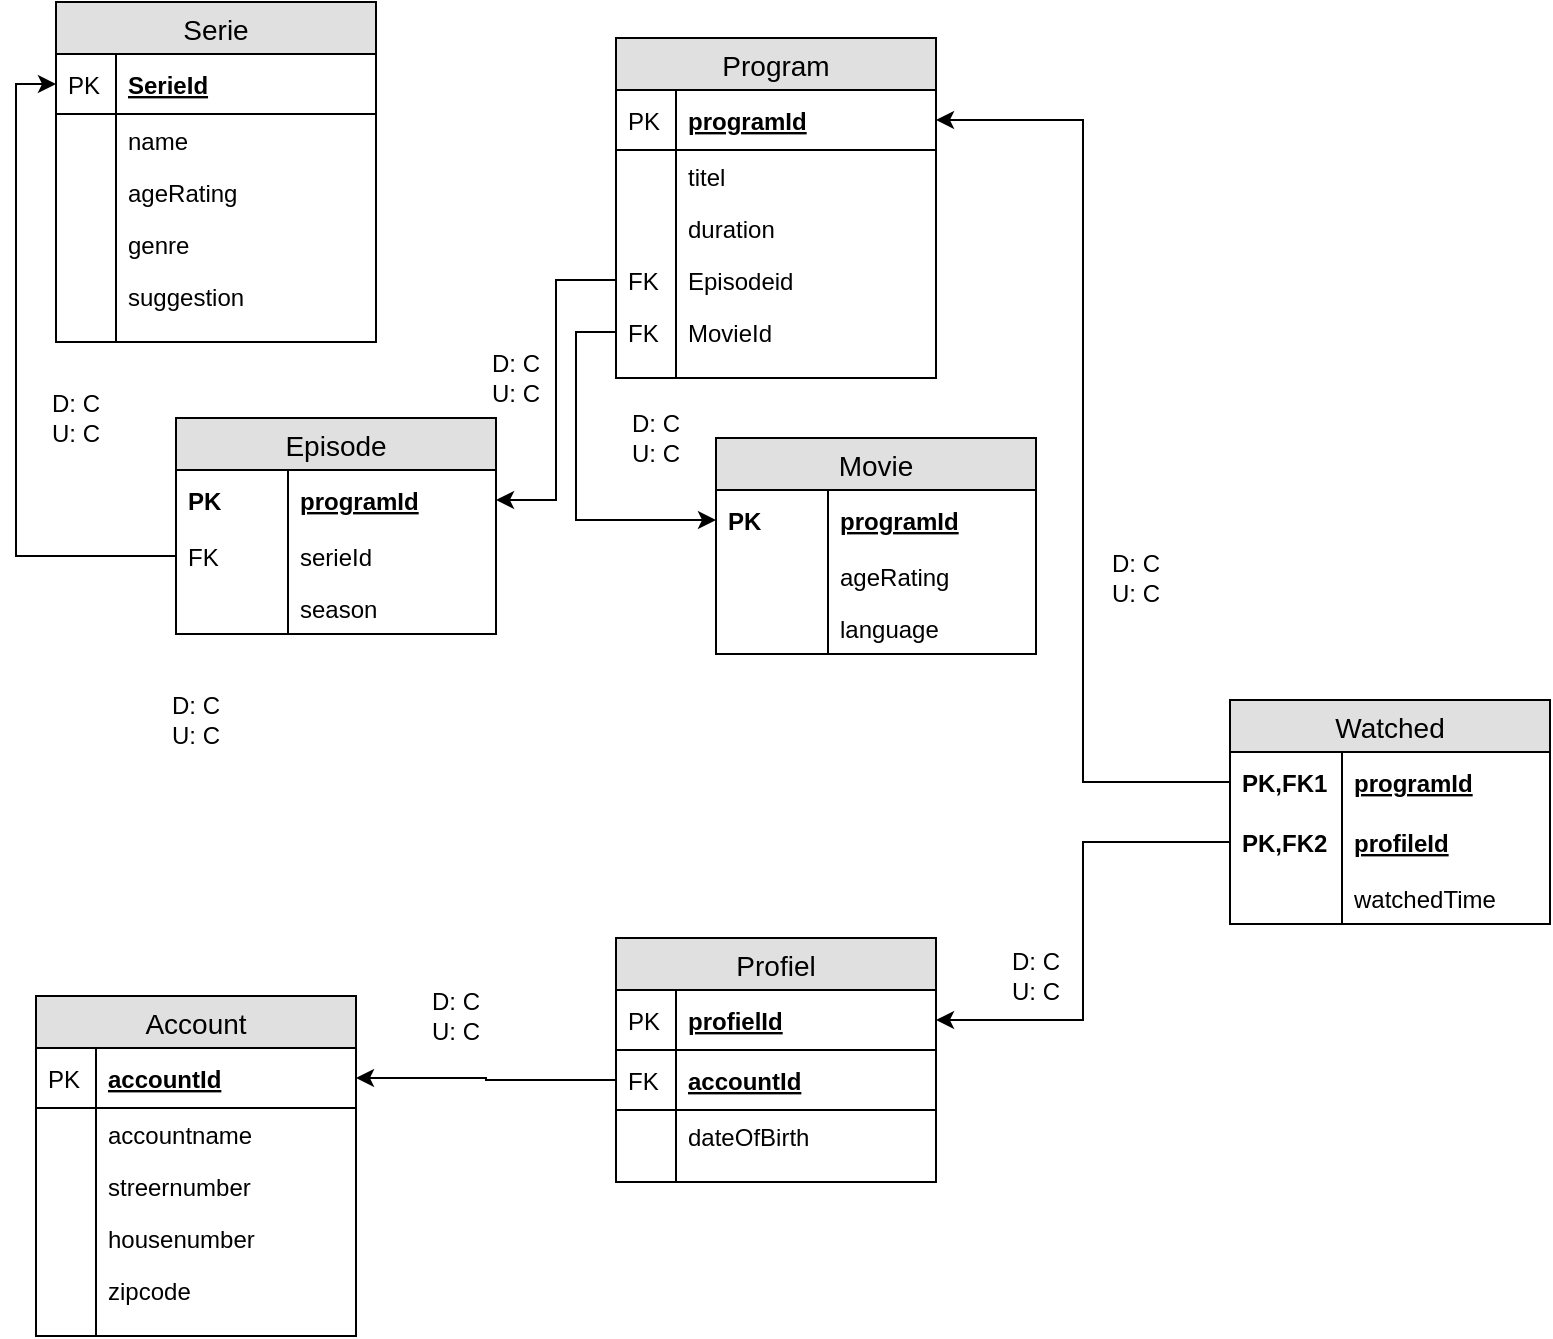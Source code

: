 <mxfile version="12.5.5" type="device"><diagram id="a5ZGr3T6OdzocbPgIdal" name="Page-1"><mxGraphModel dx="1408" dy="699" grid="1" gridSize="10" guides="1" tooltips="1" connect="1" arrows="1" fold="1" page="1" pageScale="1" pageWidth="827" pageHeight="1169" math="0" shadow="0"><root><mxCell id="0"/><mxCell id="1" parent="0"/><mxCell id="s4e_YyRHL8KeNndxIkaF-2" value="Episode" style="swimlane;fontStyle=0;childLayout=stackLayout;horizontal=1;startSize=26;fillColor=#e0e0e0;horizontalStack=0;resizeParent=1;resizeParentMax=0;resizeLast=0;collapsible=1;marginBottom=0;swimlaneFillColor=#ffffff;align=center;fontSize=14;" parent="1" vertex="1"><mxGeometry x="140" y="210" width="160" height="108" as="geometry"/></mxCell><mxCell id="s4e_YyRHL8KeNndxIkaF-3" value="programId" style="shape=partialRectangle;top=0;left=0;right=0;bottom=0;align=left;verticalAlign=middle;fillColor=none;spacingLeft=60;spacingRight=4;overflow=hidden;rotatable=0;points=[[0,0.5],[1,0.5]];portConstraint=eastwest;dropTarget=0;fontStyle=5;fontSize=12;" parent="s4e_YyRHL8KeNndxIkaF-2" vertex="1"><mxGeometry y="26" width="160" height="30" as="geometry"/></mxCell><mxCell id="s4e_YyRHL8KeNndxIkaF-4" value="PK" style="shape=partialRectangle;fontStyle=1;top=0;left=0;bottom=0;fillColor=none;align=left;verticalAlign=middle;spacingLeft=4;spacingRight=4;overflow=hidden;rotatable=0;points=[];portConstraint=eastwest;part=1;fontSize=12;" parent="s4e_YyRHL8KeNndxIkaF-3" vertex="1" connectable="0"><mxGeometry width="56" height="30" as="geometry"/></mxCell><mxCell id="s4e_YyRHL8KeNndxIkaF-7" value="serieId" style="shape=partialRectangle;top=0;left=0;right=0;bottom=0;align=left;verticalAlign=top;fillColor=none;spacingLeft=60;spacingRight=4;overflow=hidden;rotatable=0;points=[[0,0.5],[1,0.5]];portConstraint=eastwest;dropTarget=0;fontSize=12;" parent="s4e_YyRHL8KeNndxIkaF-2" vertex="1"><mxGeometry y="56" width="160" height="26" as="geometry"/></mxCell><mxCell id="s4e_YyRHL8KeNndxIkaF-8" value="FK" style="shape=partialRectangle;top=0;left=0;bottom=0;fillColor=none;align=left;verticalAlign=top;spacingLeft=4;spacingRight=4;overflow=hidden;rotatable=0;points=[];portConstraint=eastwest;part=1;fontSize=12;" parent="s4e_YyRHL8KeNndxIkaF-7" vertex="1" connectable="0"><mxGeometry width="56" height="26" as="geometry"/></mxCell><mxCell id="BsvuoOe9ekhHzPkjwuS2-19" value="season" style="shape=partialRectangle;top=0;left=0;right=0;bottom=0;align=left;verticalAlign=top;fillColor=none;spacingLeft=60;spacingRight=4;overflow=hidden;rotatable=0;points=[[0,0.5],[1,0.5]];portConstraint=eastwest;dropTarget=0;fontSize=12;" parent="s4e_YyRHL8KeNndxIkaF-2" vertex="1"><mxGeometry y="82" width="160" height="26" as="geometry"/></mxCell><mxCell id="BsvuoOe9ekhHzPkjwuS2-20" value="" style="shape=partialRectangle;top=0;left=0;bottom=0;fillColor=none;align=left;verticalAlign=top;spacingLeft=4;spacingRight=4;overflow=hidden;rotatable=0;points=[];portConstraint=eastwest;part=1;fontSize=12;" parent="BsvuoOe9ekhHzPkjwuS2-19" vertex="1" connectable="0"><mxGeometry width="56" height="26" as="geometry"/></mxCell><mxCell id="s4e_YyRHL8KeNndxIkaF-9" value="Program" style="swimlane;fontStyle=0;childLayout=stackLayout;horizontal=1;startSize=26;fillColor=#e0e0e0;horizontalStack=0;resizeParent=1;resizeParentMax=0;resizeLast=0;collapsible=1;marginBottom=0;swimlaneFillColor=#ffffff;align=center;fontSize=14;" parent="1" vertex="1"><mxGeometry x="360" y="20" width="160" height="170" as="geometry"/></mxCell><mxCell id="s4e_YyRHL8KeNndxIkaF-10" value="programId" style="shape=partialRectangle;top=0;left=0;right=0;bottom=1;align=left;verticalAlign=middle;fillColor=none;spacingLeft=34;spacingRight=4;overflow=hidden;rotatable=0;points=[[0,0.5],[1,0.5]];portConstraint=eastwest;dropTarget=0;fontStyle=5;fontSize=12;" parent="s4e_YyRHL8KeNndxIkaF-9" vertex="1"><mxGeometry y="26" width="160" height="30" as="geometry"/></mxCell><mxCell id="s4e_YyRHL8KeNndxIkaF-11" value="PK" style="shape=partialRectangle;top=0;left=0;bottom=0;fillColor=none;align=left;verticalAlign=middle;spacingLeft=4;spacingRight=4;overflow=hidden;rotatable=0;points=[];portConstraint=eastwest;part=1;fontSize=12;" parent="s4e_YyRHL8KeNndxIkaF-10" vertex="1" connectable="0"><mxGeometry width="30" height="30" as="geometry"/></mxCell><mxCell id="s4e_YyRHL8KeNndxIkaF-12" value="titel" style="shape=partialRectangle;top=0;left=0;right=0;bottom=0;align=left;verticalAlign=top;fillColor=none;spacingLeft=34;spacingRight=4;overflow=hidden;rotatable=0;points=[[0,0.5],[1,0.5]];portConstraint=eastwest;dropTarget=0;fontSize=12;" parent="s4e_YyRHL8KeNndxIkaF-9" vertex="1"><mxGeometry y="56" width="160" height="26" as="geometry"/></mxCell><mxCell id="s4e_YyRHL8KeNndxIkaF-13" value="" style="shape=partialRectangle;top=0;left=0;bottom=0;fillColor=none;align=left;verticalAlign=top;spacingLeft=4;spacingRight=4;overflow=hidden;rotatable=0;points=[];portConstraint=eastwest;part=1;fontSize=12;" parent="s4e_YyRHL8KeNndxIkaF-12" vertex="1" connectable="0"><mxGeometry width="30" height="26" as="geometry"/></mxCell><mxCell id="s4e_YyRHL8KeNndxIkaF-14" value="duration" style="shape=partialRectangle;top=0;left=0;right=0;bottom=0;align=left;verticalAlign=top;fillColor=none;spacingLeft=34;spacingRight=4;overflow=hidden;rotatable=0;points=[[0,0.5],[1,0.5]];portConstraint=eastwest;dropTarget=0;fontSize=12;" parent="s4e_YyRHL8KeNndxIkaF-9" vertex="1"><mxGeometry y="82" width="160" height="26" as="geometry"/></mxCell><mxCell id="s4e_YyRHL8KeNndxIkaF-15" value="" style="shape=partialRectangle;top=0;left=0;bottom=0;fillColor=none;align=left;verticalAlign=top;spacingLeft=4;spacingRight=4;overflow=hidden;rotatable=0;points=[];portConstraint=eastwest;part=1;fontSize=12;" parent="s4e_YyRHL8KeNndxIkaF-14" vertex="1" connectable="0"><mxGeometry width="30" height="26" as="geometry"/></mxCell><mxCell id="BsvuoOe9ekhHzPkjwuS2-22" value="Episodeid" style="shape=partialRectangle;top=0;left=0;right=0;bottom=0;align=left;verticalAlign=top;fillColor=none;spacingLeft=34;spacingRight=4;overflow=hidden;rotatable=0;points=[[0,0.5],[1,0.5]];portConstraint=eastwest;dropTarget=0;fontSize=12;" parent="s4e_YyRHL8KeNndxIkaF-9" vertex="1"><mxGeometry y="108" width="160" height="26" as="geometry"/></mxCell><mxCell id="BsvuoOe9ekhHzPkjwuS2-23" value="FK" style="shape=partialRectangle;top=0;left=0;bottom=0;fillColor=none;align=left;verticalAlign=top;spacingLeft=4;spacingRight=4;overflow=hidden;rotatable=0;points=[];portConstraint=eastwest;part=1;fontSize=12;" parent="BsvuoOe9ekhHzPkjwuS2-22" vertex="1" connectable="0"><mxGeometry width="30" height="26" as="geometry"/></mxCell><mxCell id="BsvuoOe9ekhHzPkjwuS2-24" value="MovieId" style="shape=partialRectangle;top=0;left=0;right=0;bottom=0;align=left;verticalAlign=top;fillColor=none;spacingLeft=34;spacingRight=4;overflow=hidden;rotatable=0;points=[[0,0.5],[1,0.5]];portConstraint=eastwest;dropTarget=0;fontSize=12;" parent="s4e_YyRHL8KeNndxIkaF-9" vertex="1"><mxGeometry y="134" width="160" height="26" as="geometry"/></mxCell><mxCell id="BsvuoOe9ekhHzPkjwuS2-25" value="FK" style="shape=partialRectangle;top=0;left=0;bottom=0;fillColor=none;align=left;verticalAlign=top;spacingLeft=4;spacingRight=4;overflow=hidden;rotatable=0;points=[];portConstraint=eastwest;part=1;fontSize=12;" parent="BsvuoOe9ekhHzPkjwuS2-24" vertex="1" connectable="0"><mxGeometry width="30" height="26" as="geometry"/></mxCell><mxCell id="s4e_YyRHL8KeNndxIkaF-18" value="" style="shape=partialRectangle;top=0;left=0;right=0;bottom=0;align=left;verticalAlign=top;fillColor=none;spacingLeft=34;spacingRight=4;overflow=hidden;rotatable=0;points=[[0,0.5],[1,0.5]];portConstraint=eastwest;dropTarget=0;fontSize=12;" parent="s4e_YyRHL8KeNndxIkaF-9" vertex="1"><mxGeometry y="160" width="160" height="10" as="geometry"/></mxCell><mxCell id="s4e_YyRHL8KeNndxIkaF-19" value="" style="shape=partialRectangle;top=0;left=0;bottom=0;fillColor=none;align=left;verticalAlign=top;spacingLeft=4;spacingRight=4;overflow=hidden;rotatable=0;points=[];portConstraint=eastwest;part=1;fontSize=12;" parent="s4e_YyRHL8KeNndxIkaF-18" vertex="1" connectable="0"><mxGeometry width="30" height="10" as="geometry"/></mxCell><mxCell id="s4e_YyRHL8KeNndxIkaF-25" value="Movie" style="swimlane;fontStyle=0;childLayout=stackLayout;horizontal=1;startSize=26;fillColor=#e0e0e0;horizontalStack=0;resizeParent=1;resizeParentMax=0;resizeLast=0;collapsible=1;marginBottom=0;swimlaneFillColor=#ffffff;align=center;fontSize=14;" parent="1" vertex="1"><mxGeometry x="410" y="220" width="160" height="108" as="geometry"/></mxCell><mxCell id="s4e_YyRHL8KeNndxIkaF-26" value="programId" style="shape=partialRectangle;top=0;left=0;right=0;bottom=0;align=left;verticalAlign=middle;fillColor=none;spacingLeft=60;spacingRight=4;overflow=hidden;rotatable=0;points=[[0,0.5],[1,0.5]];portConstraint=eastwest;dropTarget=0;fontStyle=5;fontSize=12;" parent="s4e_YyRHL8KeNndxIkaF-25" vertex="1"><mxGeometry y="26" width="160" height="30" as="geometry"/></mxCell><mxCell id="s4e_YyRHL8KeNndxIkaF-27" value="PK" style="shape=partialRectangle;fontStyle=1;top=0;left=0;bottom=0;fillColor=none;align=left;verticalAlign=middle;spacingLeft=4;spacingRight=4;overflow=hidden;rotatable=0;points=[];portConstraint=eastwest;part=1;fontSize=12;" parent="s4e_YyRHL8KeNndxIkaF-26" vertex="1" connectable="0"><mxGeometry width="56" height="30" as="geometry"/></mxCell><mxCell id="s4e_YyRHL8KeNndxIkaF-28" value="ageRating" style="shape=partialRectangle;top=0;left=0;right=0;bottom=0;align=left;verticalAlign=top;fillColor=none;spacingLeft=60;spacingRight=4;overflow=hidden;rotatable=0;points=[[0,0.5],[1,0.5]];portConstraint=eastwest;dropTarget=0;fontSize=12;" parent="s4e_YyRHL8KeNndxIkaF-25" vertex="1"><mxGeometry y="56" width="160" height="26" as="geometry"/></mxCell><mxCell id="s4e_YyRHL8KeNndxIkaF-29" value="" style="shape=partialRectangle;top=0;left=0;bottom=0;fillColor=none;align=left;verticalAlign=top;spacingLeft=4;spacingRight=4;overflow=hidden;rotatable=0;points=[];portConstraint=eastwest;part=1;fontSize=12;" parent="s4e_YyRHL8KeNndxIkaF-28" vertex="1" connectable="0"><mxGeometry width="56" height="26" as="geometry"/></mxCell><mxCell id="s4e_YyRHL8KeNndxIkaF-30" value="language" style="shape=partialRectangle;top=0;left=0;right=0;bottom=0;align=left;verticalAlign=top;fillColor=none;spacingLeft=60;spacingRight=4;overflow=hidden;rotatable=0;points=[[0,0.5],[1,0.5]];portConstraint=eastwest;dropTarget=0;fontSize=12;" parent="s4e_YyRHL8KeNndxIkaF-25" vertex="1"><mxGeometry y="82" width="160" height="26" as="geometry"/></mxCell><mxCell id="s4e_YyRHL8KeNndxIkaF-31" value="" style="shape=partialRectangle;top=0;left=0;bottom=0;fillColor=none;align=left;verticalAlign=top;spacingLeft=4;spacingRight=4;overflow=hidden;rotatable=0;points=[];portConstraint=eastwest;part=1;fontSize=12;" parent="s4e_YyRHL8KeNndxIkaF-30" vertex="1" connectable="0"><mxGeometry width="56" height="26" as="geometry"/></mxCell><mxCell id="s4e_YyRHL8KeNndxIkaF-42" value="Watched" style="swimlane;fontStyle=0;childLayout=stackLayout;horizontal=1;startSize=26;fillColor=#e0e0e0;horizontalStack=0;resizeParent=1;resizeParentMax=0;resizeLast=0;collapsible=1;marginBottom=0;swimlaneFillColor=#ffffff;align=center;fontSize=14;" parent="1" vertex="1"><mxGeometry x="667" y="351" width="160" height="112" as="geometry"/></mxCell><mxCell id="s4e_YyRHL8KeNndxIkaF-43" value="programId" style="shape=partialRectangle;top=0;left=0;right=0;bottom=0;align=left;verticalAlign=middle;fillColor=none;spacingLeft=60;spacingRight=4;overflow=hidden;rotatable=0;points=[[0,0.5],[1,0.5]];portConstraint=eastwest;dropTarget=0;fontStyle=5;fontSize=12;" parent="s4e_YyRHL8KeNndxIkaF-42" vertex="1"><mxGeometry y="26" width="160" height="30" as="geometry"/></mxCell><mxCell id="s4e_YyRHL8KeNndxIkaF-44" value="PK,FK1" style="shape=partialRectangle;fontStyle=1;top=0;left=0;bottom=0;fillColor=none;align=left;verticalAlign=middle;spacingLeft=4;spacingRight=4;overflow=hidden;rotatable=0;points=[];portConstraint=eastwest;part=1;fontSize=12;" parent="s4e_YyRHL8KeNndxIkaF-43" vertex="1" connectable="0"><mxGeometry width="56" height="30" as="geometry"/></mxCell><mxCell id="s4e_YyRHL8KeNndxIkaF-49" value="profileId" style="shape=partialRectangle;top=0;left=0;right=0;bottom=0;align=left;verticalAlign=middle;fillColor=none;spacingLeft=60;spacingRight=4;overflow=hidden;rotatable=0;points=[[0,0.5],[1,0.5]];portConstraint=eastwest;dropTarget=0;fontStyle=5;fontSize=12;" parent="s4e_YyRHL8KeNndxIkaF-42" vertex="1"><mxGeometry y="56" width="160" height="30" as="geometry"/></mxCell><mxCell id="s4e_YyRHL8KeNndxIkaF-50" value="PK,FK2" style="shape=partialRectangle;fontStyle=1;top=0;left=0;bottom=0;fillColor=none;align=left;verticalAlign=middle;spacingLeft=4;spacingRight=4;overflow=hidden;rotatable=0;points=[];portConstraint=eastwest;part=1;fontSize=12;" parent="s4e_YyRHL8KeNndxIkaF-49" vertex="1" connectable="0"><mxGeometry width="56" height="30" as="geometry"/></mxCell><mxCell id="s4e_YyRHL8KeNndxIkaF-45" value="watchedTime" style="shape=partialRectangle;top=0;left=0;right=0;bottom=0;align=left;verticalAlign=top;fillColor=none;spacingLeft=60;spacingRight=4;overflow=hidden;rotatable=0;points=[[0,0.5],[1,0.5]];portConstraint=eastwest;dropTarget=0;fontSize=12;" parent="s4e_YyRHL8KeNndxIkaF-42" vertex="1"><mxGeometry y="86" width="160" height="26" as="geometry"/></mxCell><mxCell id="s4e_YyRHL8KeNndxIkaF-46" value="" style="shape=partialRectangle;top=0;left=0;bottom=0;fillColor=none;align=left;verticalAlign=top;spacingLeft=4;spacingRight=4;overflow=hidden;rotatable=0;points=[];portConstraint=eastwest;part=1;fontSize=12;" parent="s4e_YyRHL8KeNndxIkaF-45" vertex="1" connectable="0"><mxGeometry width="56" height="26" as="geometry"/></mxCell><mxCell id="s4e_YyRHL8KeNndxIkaF-55" value="Profiel" style="swimlane;fontStyle=0;childLayout=stackLayout;horizontal=1;startSize=26;fillColor=#e0e0e0;horizontalStack=0;resizeParent=1;resizeParentMax=0;resizeLast=0;collapsible=1;marginBottom=0;swimlaneFillColor=#ffffff;align=center;fontSize=14;" parent="1" vertex="1"><mxGeometry x="360" y="470" width="160" height="122" as="geometry"/></mxCell><mxCell id="s4e_YyRHL8KeNndxIkaF-56" value="profielId" style="shape=partialRectangle;top=0;left=0;right=0;bottom=1;align=left;verticalAlign=middle;fillColor=none;spacingLeft=34;spacingRight=4;overflow=hidden;rotatable=0;points=[[0,0.5],[1,0.5]];portConstraint=eastwest;dropTarget=0;fontStyle=5;fontSize=12;" parent="s4e_YyRHL8KeNndxIkaF-55" vertex="1"><mxGeometry y="26" width="160" height="30" as="geometry"/></mxCell><mxCell id="s4e_YyRHL8KeNndxIkaF-57" value="PK" style="shape=partialRectangle;top=0;left=0;bottom=0;fillColor=none;align=left;verticalAlign=middle;spacingLeft=4;spacingRight=4;overflow=hidden;rotatable=0;points=[];portConstraint=eastwest;part=1;fontSize=12;" parent="s4e_YyRHL8KeNndxIkaF-56" vertex="1" connectable="0"><mxGeometry width="30" height="30" as="geometry"/></mxCell><mxCell id="s4e_YyRHL8KeNndxIkaF-64" value="accountId" style="shape=partialRectangle;top=0;left=0;right=0;bottom=1;align=left;verticalAlign=middle;fillColor=none;spacingLeft=34;spacingRight=4;overflow=hidden;rotatable=0;points=[[0,0.5],[1,0.5]];portConstraint=eastwest;dropTarget=0;fontStyle=5;fontSize=12;" parent="s4e_YyRHL8KeNndxIkaF-55" vertex="1"><mxGeometry y="56" width="160" height="30" as="geometry"/></mxCell><mxCell id="s4e_YyRHL8KeNndxIkaF-65" value="FK" style="shape=partialRectangle;top=0;left=0;bottom=0;fillColor=none;align=left;verticalAlign=middle;spacingLeft=4;spacingRight=4;overflow=hidden;rotatable=0;points=[];portConstraint=eastwest;part=1;fontSize=12;" parent="s4e_YyRHL8KeNndxIkaF-64" vertex="1" connectable="0"><mxGeometry width="30" height="30" as="geometry"/></mxCell><mxCell id="s4e_YyRHL8KeNndxIkaF-58" value="dateOfBirth" style="shape=partialRectangle;top=0;left=0;right=0;bottom=0;align=left;verticalAlign=top;fillColor=none;spacingLeft=34;spacingRight=4;overflow=hidden;rotatable=0;points=[[0,0.5],[1,0.5]];portConstraint=eastwest;dropTarget=0;fontSize=12;" parent="s4e_YyRHL8KeNndxIkaF-55" vertex="1"><mxGeometry y="86" width="160" height="26" as="geometry"/></mxCell><mxCell id="s4e_YyRHL8KeNndxIkaF-59" value="" style="shape=partialRectangle;top=0;left=0;bottom=0;fillColor=none;align=left;verticalAlign=top;spacingLeft=4;spacingRight=4;overflow=hidden;rotatable=0;points=[];portConstraint=eastwest;part=1;fontSize=12;" parent="s4e_YyRHL8KeNndxIkaF-58" vertex="1" connectable="0"><mxGeometry width="30" height="26" as="geometry"/></mxCell><mxCell id="s4e_YyRHL8KeNndxIkaF-62" value="" style="shape=partialRectangle;top=0;left=0;right=0;bottom=0;align=left;verticalAlign=top;fillColor=none;spacingLeft=34;spacingRight=4;overflow=hidden;rotatable=0;points=[[0,0.5],[1,0.5]];portConstraint=eastwest;dropTarget=0;fontSize=12;" parent="s4e_YyRHL8KeNndxIkaF-55" vertex="1"><mxGeometry y="112" width="160" height="10" as="geometry"/></mxCell><mxCell id="s4e_YyRHL8KeNndxIkaF-63" value="" style="shape=partialRectangle;top=0;left=0;bottom=0;fillColor=none;align=left;verticalAlign=top;spacingLeft=4;spacingRight=4;overflow=hidden;rotatable=0;points=[];portConstraint=eastwest;part=1;fontSize=12;" parent="s4e_YyRHL8KeNndxIkaF-62" vertex="1" connectable="0"><mxGeometry width="30" height="10" as="geometry"/></mxCell><mxCell id="s4e_YyRHL8KeNndxIkaF-68" value="Account" style="swimlane;fontStyle=0;childLayout=stackLayout;horizontal=1;startSize=26;fillColor=#e0e0e0;horizontalStack=0;resizeParent=1;resizeParentMax=0;resizeLast=0;collapsible=1;marginBottom=0;swimlaneFillColor=#ffffff;align=center;fontSize=14;" parent="1" vertex="1"><mxGeometry x="70" y="499" width="160" height="170" as="geometry"/></mxCell><mxCell id="s4e_YyRHL8KeNndxIkaF-69" value="accountId" style="shape=partialRectangle;top=0;left=0;right=0;bottom=1;align=left;verticalAlign=middle;fillColor=none;spacingLeft=34;spacingRight=4;overflow=hidden;rotatable=0;points=[[0,0.5],[1,0.5]];portConstraint=eastwest;dropTarget=0;fontStyle=5;fontSize=12;" parent="s4e_YyRHL8KeNndxIkaF-68" vertex="1"><mxGeometry y="26" width="160" height="30" as="geometry"/></mxCell><mxCell id="s4e_YyRHL8KeNndxIkaF-70" value="PK" style="shape=partialRectangle;top=0;left=0;bottom=0;fillColor=none;align=left;verticalAlign=middle;spacingLeft=4;spacingRight=4;overflow=hidden;rotatable=0;points=[];portConstraint=eastwest;part=1;fontSize=12;" parent="s4e_YyRHL8KeNndxIkaF-69" vertex="1" connectable="0"><mxGeometry width="30" height="30" as="geometry"/></mxCell><mxCell id="s4e_YyRHL8KeNndxIkaF-73" value="accountname" style="shape=partialRectangle;top=0;left=0;right=0;bottom=0;align=left;verticalAlign=top;fillColor=none;spacingLeft=34;spacingRight=4;overflow=hidden;rotatable=0;points=[[0,0.5],[1,0.5]];portConstraint=eastwest;dropTarget=0;fontSize=12;" parent="s4e_YyRHL8KeNndxIkaF-68" vertex="1"><mxGeometry y="56" width="160" height="26" as="geometry"/></mxCell><mxCell id="s4e_YyRHL8KeNndxIkaF-74" value="" style="shape=partialRectangle;top=0;left=0;bottom=0;fillColor=none;align=left;verticalAlign=top;spacingLeft=4;spacingRight=4;overflow=hidden;rotatable=0;points=[];portConstraint=eastwest;part=1;fontSize=12;" parent="s4e_YyRHL8KeNndxIkaF-73" vertex="1" connectable="0"><mxGeometry width="30" height="26" as="geometry"/></mxCell><mxCell id="s4e_YyRHL8KeNndxIkaF-77" value="streernumber" style="shape=partialRectangle;top=0;left=0;right=0;bottom=0;align=left;verticalAlign=top;fillColor=none;spacingLeft=34;spacingRight=4;overflow=hidden;rotatable=0;points=[[0,0.5],[1,0.5]];portConstraint=eastwest;dropTarget=0;fontSize=12;" parent="s4e_YyRHL8KeNndxIkaF-68" vertex="1"><mxGeometry y="82" width="160" height="26" as="geometry"/></mxCell><mxCell id="s4e_YyRHL8KeNndxIkaF-78" value="" style="shape=partialRectangle;top=0;left=0;bottom=0;fillColor=none;align=left;verticalAlign=top;spacingLeft=4;spacingRight=4;overflow=hidden;rotatable=0;points=[];portConstraint=eastwest;part=1;fontSize=12;" parent="s4e_YyRHL8KeNndxIkaF-77" vertex="1" connectable="0"><mxGeometry width="30" height="26" as="geometry"/></mxCell><mxCell id="s4e_YyRHL8KeNndxIkaF-79" value="housenumber" style="shape=partialRectangle;top=0;left=0;right=0;bottom=0;align=left;verticalAlign=top;fillColor=none;spacingLeft=34;spacingRight=4;overflow=hidden;rotatable=0;points=[[0,0.5],[1,0.5]];portConstraint=eastwest;dropTarget=0;fontSize=12;" parent="s4e_YyRHL8KeNndxIkaF-68" vertex="1"><mxGeometry y="108" width="160" height="26" as="geometry"/></mxCell><mxCell id="s4e_YyRHL8KeNndxIkaF-80" value="" style="shape=partialRectangle;top=0;left=0;bottom=0;fillColor=none;align=left;verticalAlign=top;spacingLeft=4;spacingRight=4;overflow=hidden;rotatable=0;points=[];portConstraint=eastwest;part=1;fontSize=12;" parent="s4e_YyRHL8KeNndxIkaF-79" vertex="1" connectable="0"><mxGeometry width="30" height="26" as="geometry"/></mxCell><mxCell id="s4e_YyRHL8KeNndxIkaF-81" value="zipcode" style="shape=partialRectangle;top=0;left=0;right=0;bottom=0;align=left;verticalAlign=top;fillColor=none;spacingLeft=34;spacingRight=4;overflow=hidden;rotatable=0;points=[[0,0.5],[1,0.5]];portConstraint=eastwest;dropTarget=0;fontSize=12;" parent="s4e_YyRHL8KeNndxIkaF-68" vertex="1"><mxGeometry y="134" width="160" height="26" as="geometry"/></mxCell><mxCell id="s4e_YyRHL8KeNndxIkaF-82" value="" style="shape=partialRectangle;top=0;left=0;bottom=0;fillColor=none;align=left;verticalAlign=top;spacingLeft=4;spacingRight=4;overflow=hidden;rotatable=0;points=[];portConstraint=eastwest;part=1;fontSize=12;" parent="s4e_YyRHL8KeNndxIkaF-81" vertex="1" connectable="0"><mxGeometry width="30" height="26" as="geometry"/></mxCell><mxCell id="s4e_YyRHL8KeNndxIkaF-75" value="" style="shape=partialRectangle;top=0;left=0;right=0;bottom=0;align=left;verticalAlign=top;fillColor=none;spacingLeft=34;spacingRight=4;overflow=hidden;rotatable=0;points=[[0,0.5],[1,0.5]];portConstraint=eastwest;dropTarget=0;fontSize=12;" parent="s4e_YyRHL8KeNndxIkaF-68" vertex="1"><mxGeometry y="160" width="160" height="10" as="geometry"/></mxCell><mxCell id="s4e_YyRHL8KeNndxIkaF-76" value="" style="shape=partialRectangle;top=0;left=0;bottom=0;fillColor=none;align=left;verticalAlign=top;spacingLeft=4;spacingRight=4;overflow=hidden;rotatable=0;points=[];portConstraint=eastwest;part=1;fontSize=12;" parent="s4e_YyRHL8KeNndxIkaF-75" vertex="1" connectable="0"><mxGeometry width="30" height="10" as="geometry"/></mxCell><mxCell id="s4e_YyRHL8KeNndxIkaF-83" style="edgeStyle=orthogonalEdgeStyle;rounded=0;orthogonalLoop=1;jettySize=auto;html=1;exitX=0;exitY=0.5;exitDx=0;exitDy=0;entryX=1;entryY=0.5;entryDx=0;entryDy=0;endArrow=classic;endFill=1;startArrow=none;startFill=0;" parent="1" source="s4e_YyRHL8KeNndxIkaF-64" target="s4e_YyRHL8KeNndxIkaF-69" edge="1"><mxGeometry relative="1" as="geometry"/></mxCell><mxCell id="s4e_YyRHL8KeNndxIkaF-86" style="edgeStyle=orthogonalEdgeStyle;rounded=0;orthogonalLoop=1;jettySize=auto;html=1;exitX=0;exitY=0.5;exitDx=0;exitDy=0;entryX=1;entryY=0.5;entryDx=0;entryDy=0;startArrow=none;startFill=0;endArrow=classic;endFill=1;" parent="1" source="s4e_YyRHL8KeNndxIkaF-49" target="s4e_YyRHL8KeNndxIkaF-56" edge="1"><mxGeometry relative="1" as="geometry"/></mxCell><mxCell id="BsvuoOe9ekhHzPkjwuS2-1" value="Serie" style="swimlane;fontStyle=0;childLayout=stackLayout;horizontal=1;startSize=26;fillColor=#e0e0e0;horizontalStack=0;resizeParent=1;resizeParentMax=0;resizeLast=0;collapsible=1;marginBottom=0;swimlaneFillColor=#ffffff;align=center;fontSize=14;" parent="1" vertex="1"><mxGeometry x="80" y="2" width="160" height="170" as="geometry"/></mxCell><mxCell id="BsvuoOe9ekhHzPkjwuS2-2" value="SerieId" style="shape=partialRectangle;top=0;left=0;right=0;bottom=1;align=left;verticalAlign=middle;fillColor=none;spacingLeft=34;spacingRight=4;overflow=hidden;rotatable=0;points=[[0,0.5],[1,0.5]];portConstraint=eastwest;dropTarget=0;fontStyle=5;fontSize=12;" parent="BsvuoOe9ekhHzPkjwuS2-1" vertex="1"><mxGeometry y="26" width="160" height="30" as="geometry"/></mxCell><mxCell id="BsvuoOe9ekhHzPkjwuS2-3" value="PK" style="shape=partialRectangle;top=0;left=0;bottom=0;fillColor=none;align=left;verticalAlign=middle;spacingLeft=4;spacingRight=4;overflow=hidden;rotatable=0;points=[];portConstraint=eastwest;part=1;fontSize=12;" parent="BsvuoOe9ekhHzPkjwuS2-2" vertex="1" connectable="0"><mxGeometry width="30" height="30" as="geometry"/></mxCell><mxCell id="BsvuoOe9ekhHzPkjwuS2-4" value="name" style="shape=partialRectangle;top=0;left=0;right=0;bottom=0;align=left;verticalAlign=top;fillColor=none;spacingLeft=34;spacingRight=4;overflow=hidden;rotatable=0;points=[[0,0.5],[1,0.5]];portConstraint=eastwest;dropTarget=0;fontSize=12;" parent="BsvuoOe9ekhHzPkjwuS2-1" vertex="1"><mxGeometry y="56" width="160" height="26" as="geometry"/></mxCell><mxCell id="BsvuoOe9ekhHzPkjwuS2-5" value="" style="shape=partialRectangle;top=0;left=0;bottom=0;fillColor=none;align=left;verticalAlign=top;spacingLeft=4;spacingRight=4;overflow=hidden;rotatable=0;points=[];portConstraint=eastwest;part=1;fontSize=12;" parent="BsvuoOe9ekhHzPkjwuS2-4" vertex="1" connectable="0"><mxGeometry width="30" height="26" as="geometry"/></mxCell><mxCell id="BsvuoOe9ekhHzPkjwuS2-6" value="ageRating" style="shape=partialRectangle;top=0;left=0;right=0;bottom=0;align=left;verticalAlign=top;fillColor=none;spacingLeft=34;spacingRight=4;overflow=hidden;rotatable=0;points=[[0,0.5],[1,0.5]];portConstraint=eastwest;dropTarget=0;fontSize=12;" parent="BsvuoOe9ekhHzPkjwuS2-1" vertex="1"><mxGeometry y="82" width="160" height="26" as="geometry"/></mxCell><mxCell id="BsvuoOe9ekhHzPkjwuS2-7" value="" style="shape=partialRectangle;top=0;left=0;bottom=0;fillColor=none;align=left;verticalAlign=top;spacingLeft=4;spacingRight=4;overflow=hidden;rotatable=0;points=[];portConstraint=eastwest;part=1;fontSize=12;" parent="BsvuoOe9ekhHzPkjwuS2-6" vertex="1" connectable="0"><mxGeometry width="30" height="26" as="geometry"/></mxCell><mxCell id="BsvuoOe9ekhHzPkjwuS2-10" value="genre" style="shape=partialRectangle;top=0;left=0;right=0;bottom=0;align=left;verticalAlign=top;fillColor=none;spacingLeft=34;spacingRight=4;overflow=hidden;rotatable=0;points=[[0,0.5],[1,0.5]];portConstraint=eastwest;dropTarget=0;fontSize=12;" parent="BsvuoOe9ekhHzPkjwuS2-1" vertex="1"><mxGeometry y="108" width="160" height="26" as="geometry"/></mxCell><mxCell id="BsvuoOe9ekhHzPkjwuS2-11" value="" style="shape=partialRectangle;top=0;left=0;bottom=0;fillColor=none;align=left;verticalAlign=top;spacingLeft=4;spacingRight=4;overflow=hidden;rotatable=0;points=[];portConstraint=eastwest;part=1;fontSize=12;" parent="BsvuoOe9ekhHzPkjwuS2-10" vertex="1" connectable="0"><mxGeometry width="30" height="26" as="geometry"/></mxCell><mxCell id="BsvuoOe9ekhHzPkjwuS2-12" value="suggestion" style="shape=partialRectangle;top=0;left=0;right=0;bottom=0;align=left;verticalAlign=top;fillColor=none;spacingLeft=34;spacingRight=4;overflow=hidden;rotatable=0;points=[[0,0.5],[1,0.5]];portConstraint=eastwest;dropTarget=0;fontSize=12;" parent="BsvuoOe9ekhHzPkjwuS2-1" vertex="1"><mxGeometry y="134" width="160" height="26" as="geometry"/></mxCell><mxCell id="BsvuoOe9ekhHzPkjwuS2-13" value="" style="shape=partialRectangle;top=0;left=0;bottom=0;fillColor=none;align=left;verticalAlign=top;spacingLeft=4;spacingRight=4;overflow=hidden;rotatable=0;points=[];portConstraint=eastwest;part=1;fontSize=12;" parent="BsvuoOe9ekhHzPkjwuS2-12" vertex="1" connectable="0"><mxGeometry width="30" height="26" as="geometry"/></mxCell><mxCell id="BsvuoOe9ekhHzPkjwuS2-8" value="" style="shape=partialRectangle;top=0;left=0;right=0;bottom=0;align=left;verticalAlign=top;fillColor=none;spacingLeft=34;spacingRight=4;overflow=hidden;rotatable=0;points=[[0,0.5],[1,0.5]];portConstraint=eastwest;dropTarget=0;fontSize=12;" parent="BsvuoOe9ekhHzPkjwuS2-1" vertex="1"><mxGeometry y="160" width="160" height="10" as="geometry"/></mxCell><mxCell id="BsvuoOe9ekhHzPkjwuS2-9" value="" style="shape=partialRectangle;top=0;left=0;bottom=0;fillColor=none;align=left;verticalAlign=top;spacingLeft=4;spacingRight=4;overflow=hidden;rotatable=0;points=[];portConstraint=eastwest;part=1;fontSize=12;" parent="BsvuoOe9ekhHzPkjwuS2-8" vertex="1" connectable="0"><mxGeometry width="30" height="10" as="geometry"/></mxCell><mxCell id="BsvuoOe9ekhHzPkjwuS2-21" style="edgeStyle=orthogonalEdgeStyle;rounded=0;orthogonalLoop=1;jettySize=auto;html=1;exitX=0;exitY=0.5;exitDx=0;exitDy=0;entryX=0;entryY=0.5;entryDx=0;entryDy=0;" parent="1" source="s4e_YyRHL8KeNndxIkaF-7" target="BsvuoOe9ekhHzPkjwuS2-2" edge="1"><mxGeometry relative="1" as="geometry"/></mxCell><mxCell id="BsvuoOe9ekhHzPkjwuS2-26" style="edgeStyle=orthogonalEdgeStyle;rounded=0;orthogonalLoop=1;jettySize=auto;html=1;exitX=0;exitY=0.5;exitDx=0;exitDy=0;entryX=1;entryY=0.5;entryDx=0;entryDy=0;" parent="1" source="BsvuoOe9ekhHzPkjwuS2-22" target="s4e_YyRHL8KeNndxIkaF-3" edge="1"><mxGeometry relative="1" as="geometry"/></mxCell><mxCell id="BsvuoOe9ekhHzPkjwuS2-27" style="edgeStyle=orthogonalEdgeStyle;rounded=0;orthogonalLoop=1;jettySize=auto;html=1;exitX=0;exitY=0.5;exitDx=0;exitDy=0;entryX=0;entryY=0.5;entryDx=0;entryDy=0;" parent="1" source="BsvuoOe9ekhHzPkjwuS2-24" target="s4e_YyRHL8KeNndxIkaF-26" edge="1"><mxGeometry relative="1" as="geometry"/></mxCell><mxCell id="BsvuoOe9ekhHzPkjwuS2-28" value="D: C&lt;br&gt;U: C" style="text;html=1;strokeColor=none;fillColor=none;align=center;verticalAlign=middle;whiteSpace=wrap;rounded=0;" parent="1" vertex="1"><mxGeometry x="260" y="499" width="40" height="20" as="geometry"/></mxCell><mxCell id="BsvuoOe9ekhHzPkjwuS2-29" value="D: C&lt;br&gt;U: C" style="text;html=1;strokeColor=none;fillColor=none;align=center;verticalAlign=middle;whiteSpace=wrap;rounded=0;" parent="1" vertex="1"><mxGeometry x="70" y="200" width="40" height="20" as="geometry"/></mxCell><mxCell id="BsvuoOe9ekhHzPkjwuS2-30" value="D: C&lt;br&gt;U: C" style="text;html=1;strokeColor=none;fillColor=none;align=center;verticalAlign=middle;whiteSpace=wrap;rounded=0;" parent="1" vertex="1"><mxGeometry x="130" y="351" width="40" height="20" as="geometry"/></mxCell><mxCell id="BsvuoOe9ekhHzPkjwuS2-31" value="D: C&lt;br&gt;U: C" style="text;html=1;strokeColor=none;fillColor=none;align=center;verticalAlign=middle;whiteSpace=wrap;rounded=0;" parent="1" vertex="1"><mxGeometry x="550" y="479" width="40" height="20" as="geometry"/></mxCell><mxCell id="BsvuoOe9ekhHzPkjwuS2-32" value="D: C&lt;br&gt;U: C" style="text;html=1;strokeColor=none;fillColor=none;align=center;verticalAlign=middle;whiteSpace=wrap;rounded=0;" parent="1" vertex="1"><mxGeometry x="600" y="280" width="40" height="20" as="geometry"/></mxCell><mxCell id="BsvuoOe9ekhHzPkjwuS2-34" value="D: C&lt;br&gt;U: C" style="text;html=1;strokeColor=none;fillColor=none;align=center;verticalAlign=middle;whiteSpace=wrap;rounded=0;" parent="1" vertex="1"><mxGeometry x="360" y="210" width="40" height="20" as="geometry"/></mxCell><mxCell id="BsvuoOe9ekhHzPkjwuS2-35" value="D: C&lt;br&gt;U: C" style="text;html=1;strokeColor=none;fillColor=none;align=center;verticalAlign=middle;whiteSpace=wrap;rounded=0;" parent="1" vertex="1"><mxGeometry x="290" y="180" width="40" height="20" as="geometry"/></mxCell><mxCell id="yS9_Mk7z-tVyHJYbMgLc-1" style="edgeStyle=orthogonalEdgeStyle;rounded=0;orthogonalLoop=1;jettySize=auto;html=1;exitX=0;exitY=0.5;exitDx=0;exitDy=0;entryX=1;entryY=0.5;entryDx=0;entryDy=0;" edge="1" parent="1" source="s4e_YyRHL8KeNndxIkaF-43" target="s4e_YyRHL8KeNndxIkaF-10"><mxGeometry relative="1" as="geometry"/></mxCell></root></mxGraphModel></diagram></mxfile>